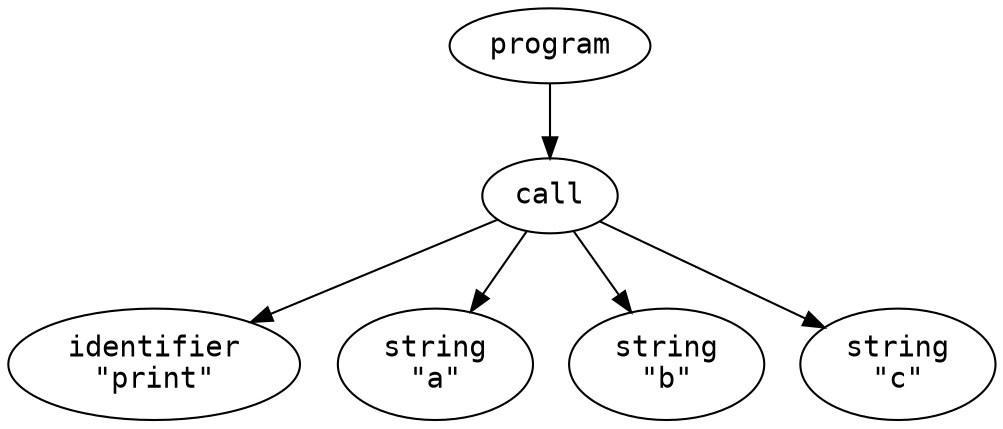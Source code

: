 digraph G
{
	node[fontname=Monospace]
	n0[label="program"]
	n1[label="call"]
	n0->n1
	n2[label="identifier\n\"print\""]
	n1->n2
	n3[label="string\n\"a\""]
	n1->n3
	n4[label="string\n\"b\""]
	n1->n4
	n5[label="string\n\"c\""]
	n1->n5
}
